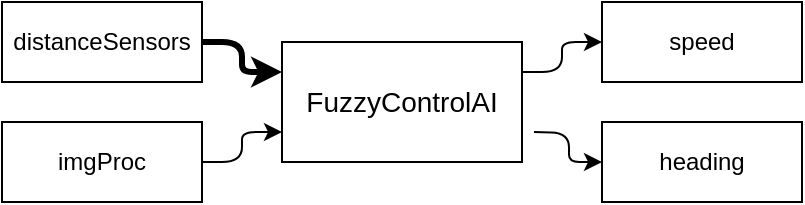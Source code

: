 <mxfile>
    <diagram id="oynJFDrJOtox0x_nES_u" name="Page-1">
        <mxGraphModel dx="515" dy="398" grid="1" gridSize="10" guides="1" tooltips="1" connect="1" arrows="1" fold="1" page="1" pageScale="1" pageWidth="827" pageHeight="1169" math="0" shadow="0">
            <root>
                <mxCell id="0"/>
                <mxCell id="1" parent="0"/>
                <mxCell id="2" style="edgeStyle=orthogonalEdgeStyle;html=1;entryX=0;entryY=0.25;entryDx=0;entryDy=0;fontColor=default;strokeWidth=3;" parent="1" source="3" target="12" edge="1">
                    <mxGeometry relative="1" as="geometry"/>
                </mxCell>
                <mxCell id="3" value="distanceSensors" style="rounded=0;whiteSpace=wrap;html=1;fontColor=default;strokeColor=default;fillColor=default;gradientColor=none;" parent="1" vertex="1">
                    <mxGeometry x="214" y="535" width="100" height="40" as="geometry"/>
                </mxCell>
                <mxCell id="8" style="edgeStyle=orthogonalEdgeStyle;html=1;entryX=0;entryY=0.75;entryDx=0;entryDy=0;fontColor=default;" parent="1" source="9" target="12" edge="1">
                    <mxGeometry relative="1" as="geometry"/>
                </mxCell>
                <mxCell id="9" value="imgProc" style="rounded=0;whiteSpace=wrap;html=1;fontColor=default;strokeColor=default;fillColor=default;gradientColor=none;" parent="1" vertex="1">
                    <mxGeometry x="214" y="595" width="100" height="40" as="geometry"/>
                </mxCell>
                <mxCell id="10" style="edgeStyle=orthogonalEdgeStyle;html=1;entryX=0;entryY=0.5;entryDx=0;entryDy=0;fontColor=default;" parent="1" target="14" edge="1">
                    <mxGeometry relative="1" as="geometry">
                        <mxPoint x="480" y="600" as="sourcePoint"/>
                    </mxGeometry>
                </mxCell>
                <mxCell id="11" style="edgeStyle=orthogonalEdgeStyle;html=1;entryX=0;entryY=0.5;entryDx=0;entryDy=0;fontColor=default;exitX=1;exitY=0.25;exitDx=0;exitDy=0;" parent="1" source="12" target="13" edge="1">
                    <mxGeometry relative="1" as="geometry"/>
                </mxCell>
                <mxCell id="12" value="&lt;span style=&quot;font-size: 14px&quot;&gt;FuzzyControlAI&lt;/span&gt;" style="rounded=0;whiteSpace=wrap;html=1;fontColor=default;strokeColor=default;fillColor=default;gradientColor=none;" parent="1" vertex="1">
                    <mxGeometry x="354" y="555" width="120" height="60" as="geometry"/>
                </mxCell>
                <mxCell id="13" value="speed" style="rounded=0;whiteSpace=wrap;html=1;fontColor=default;strokeColor=default;fillColor=default;gradientColor=none;" parent="1" vertex="1">
                    <mxGeometry x="514" y="535" width="100" height="40" as="geometry"/>
                </mxCell>
                <mxCell id="14" value="heading" style="rounded=0;whiteSpace=wrap;html=1;fontColor=default;strokeColor=default;fillColor=default;gradientColor=none;" parent="1" vertex="1">
                    <mxGeometry x="514" y="595" width="100" height="40" as="geometry"/>
                </mxCell>
            </root>
        </mxGraphModel>
    </diagram>
</mxfile>